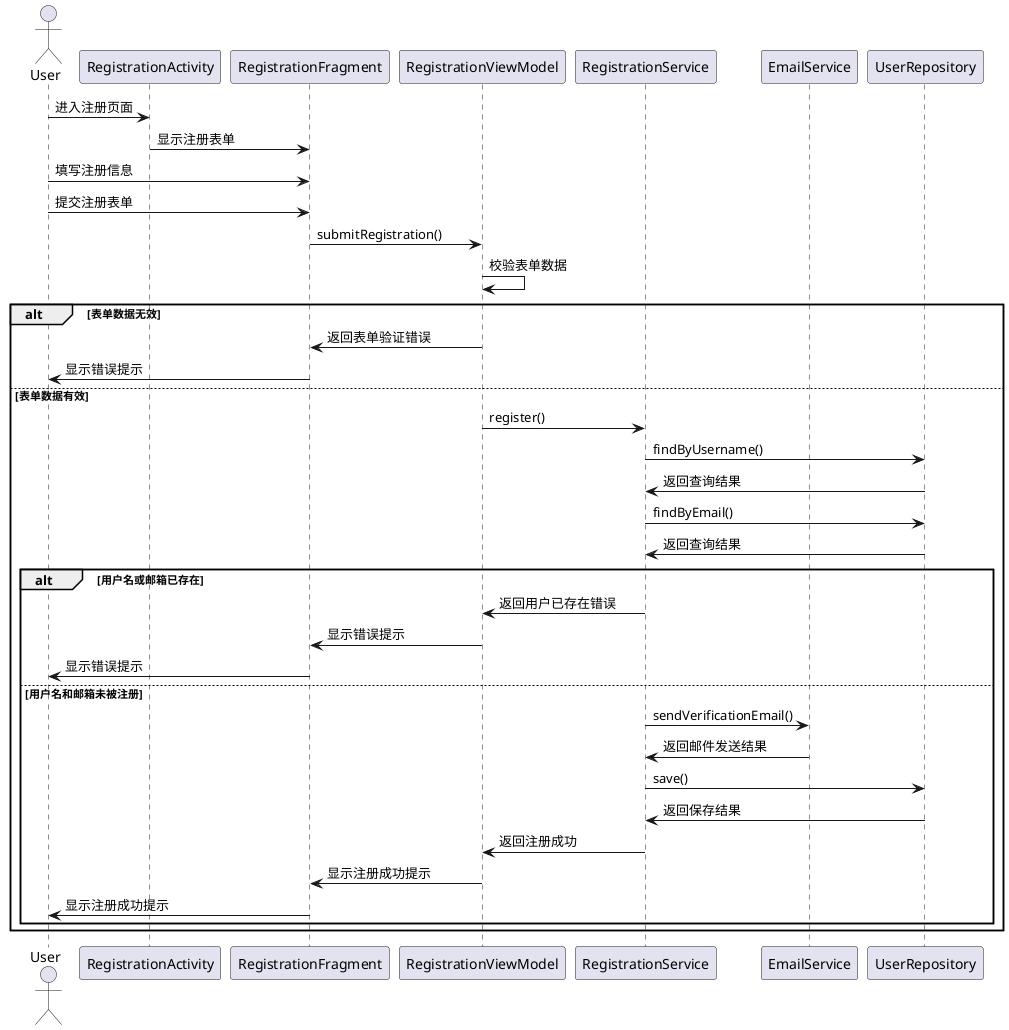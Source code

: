 @startuml
actor User
participant RegistrationActivity
participant RegistrationFragment
participant RegistrationViewModel
participant RegistrationService
participant EmailService
participant UserRepository

User -> RegistrationActivity: 进入注册页面
RegistrationActivity -> RegistrationFragment: 显示注册表单

User -> RegistrationFragment: 填写注册信息
User -> RegistrationFragment: 提交注册表单

RegistrationFragment -> RegistrationViewModel: submitRegistration()

RegistrationViewModel -> RegistrationViewModel: 校验表单数据
alt 表单数据无效
    RegistrationViewModel -> RegistrationFragment: 返回表单验证错误
    RegistrationFragment -> User: 显示错误提示
else 表单数据有效
    RegistrationViewModel -> RegistrationService: register()

    RegistrationService -> UserRepository: findByUsername()
    UserRepository -> RegistrationService: 返回查询结果

    RegistrationService -> UserRepository: findByEmail()
    UserRepository -> RegistrationService: 返回查询结果

    alt 用户名或邮箱已存在
        RegistrationService -> RegistrationViewModel: 返回用户已存在错误
        RegistrationViewModel -> RegistrationFragment: 显示错误提示
        RegistrationFragment -> User: 显示错误提示
    else 用户名和邮箱未被注册
        RegistrationService -> EmailService: sendVerificationEmail()
        EmailService -> RegistrationService: 返回邮件发送结果

        RegistrationService -> UserRepository: save()
        UserRepository -> RegistrationService: 返回保存结果

        RegistrationService -> RegistrationViewModel: 返回注册成功
        RegistrationViewModel -> RegistrationFragment: 显示注册成功提示
        RegistrationFragment -> User: 显示注册成功提示
    end
end
@enduml